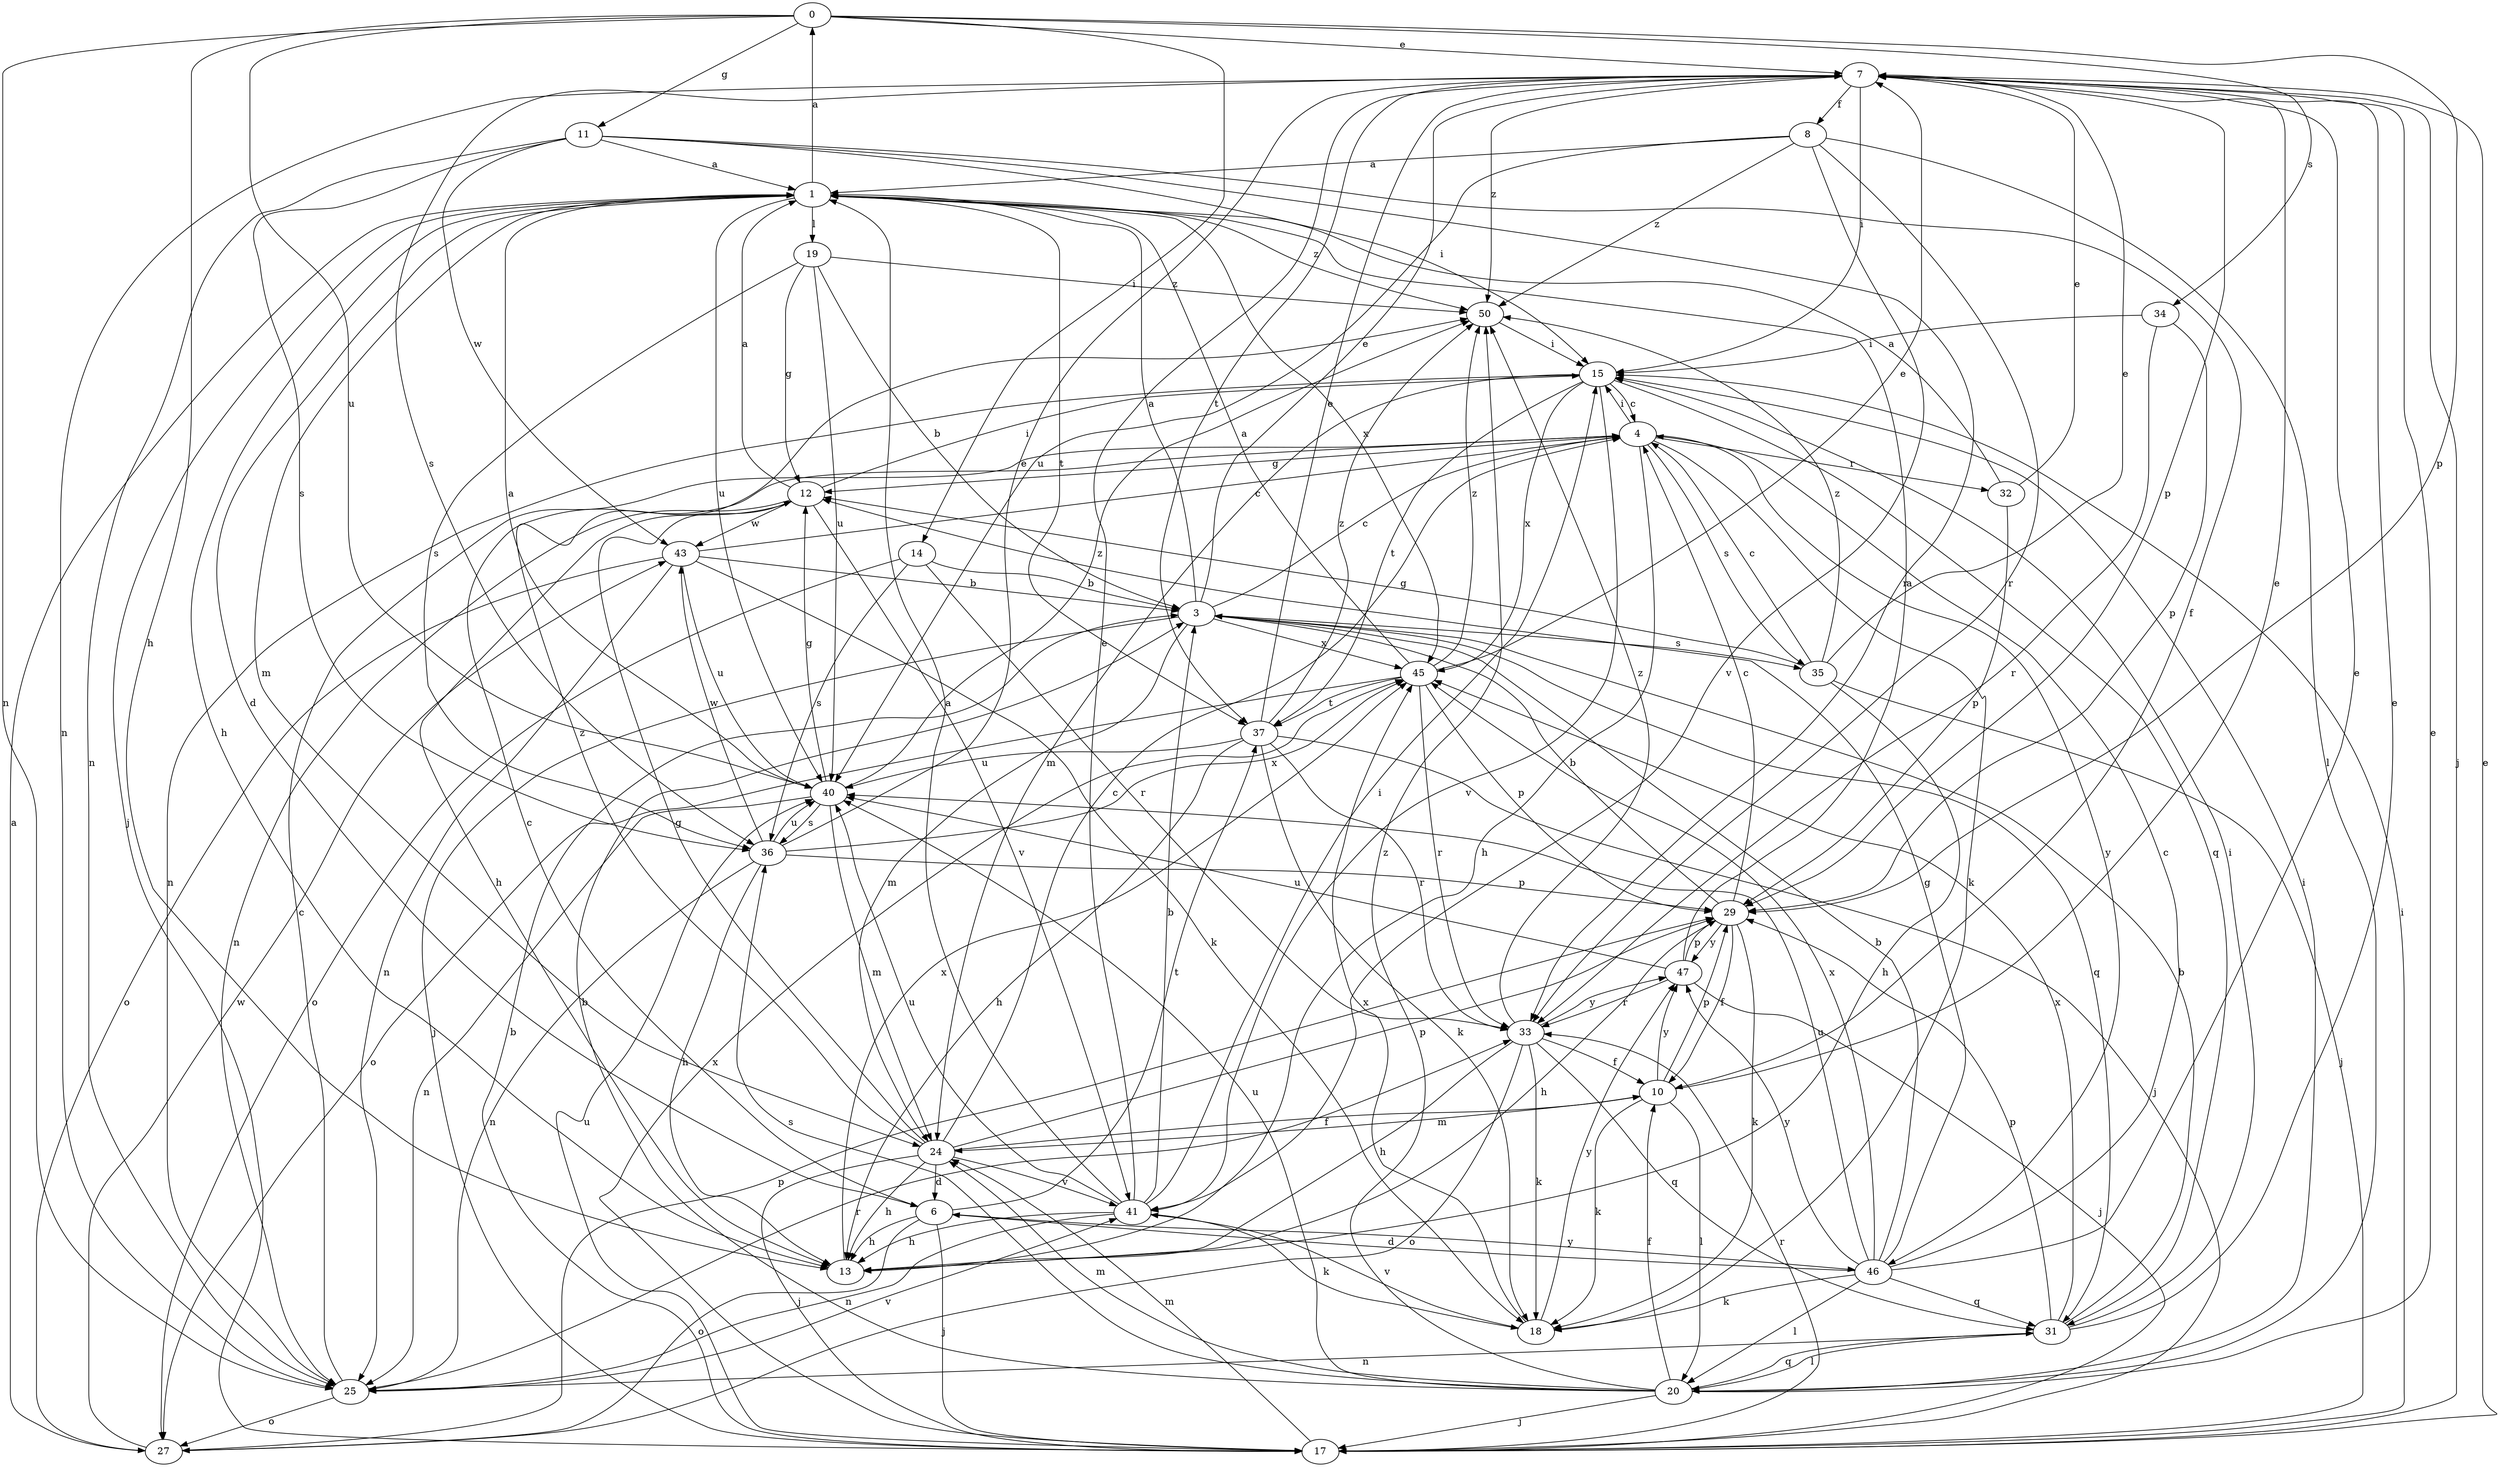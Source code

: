 strict digraph  {
0;
1;
3;
4;
6;
7;
8;
10;
11;
12;
13;
14;
15;
17;
18;
19;
20;
24;
25;
27;
29;
31;
32;
33;
34;
35;
36;
37;
40;
41;
43;
45;
46;
47;
50;
0 -> 7  [label=e];
0 -> 11  [label=g];
0 -> 13  [label=h];
0 -> 14  [label=i];
0 -> 25  [label=n];
0 -> 29  [label=p];
0 -> 34  [label=s];
0 -> 40  [label=u];
1 -> 0  [label=a];
1 -> 6  [label=d];
1 -> 13  [label=h];
1 -> 17  [label=j];
1 -> 19  [label=l];
1 -> 24  [label=m];
1 -> 37  [label=t];
1 -> 40  [label=u];
1 -> 45  [label=x];
1 -> 50  [label=z];
3 -> 1  [label=a];
3 -> 4  [label=c];
3 -> 7  [label=e];
3 -> 17  [label=j];
3 -> 24  [label=m];
3 -> 31  [label=q];
3 -> 35  [label=s];
3 -> 45  [label=x];
4 -> 12  [label=g];
4 -> 13  [label=h];
4 -> 15  [label=i];
4 -> 18  [label=k];
4 -> 32  [label=r];
4 -> 35  [label=s];
4 -> 46  [label=y];
6 -> 4  [label=c];
6 -> 13  [label=h];
6 -> 17  [label=j];
6 -> 27  [label=o];
6 -> 37  [label=t];
6 -> 46  [label=y];
7 -> 8  [label=f];
7 -> 15  [label=i];
7 -> 17  [label=j];
7 -> 25  [label=n];
7 -> 29  [label=p];
7 -> 36  [label=s];
7 -> 37  [label=t];
7 -> 50  [label=z];
8 -> 1  [label=a];
8 -> 20  [label=l];
8 -> 33  [label=r];
8 -> 40  [label=u];
8 -> 41  [label=v];
8 -> 50  [label=z];
10 -> 7  [label=e];
10 -> 18  [label=k];
10 -> 20  [label=l];
10 -> 24  [label=m];
10 -> 29  [label=p];
10 -> 47  [label=y];
11 -> 1  [label=a];
11 -> 10  [label=f];
11 -> 15  [label=i];
11 -> 25  [label=n];
11 -> 33  [label=r];
11 -> 36  [label=s];
11 -> 43  [label=w];
12 -> 1  [label=a];
12 -> 13  [label=h];
12 -> 15  [label=i];
12 -> 25  [label=n];
12 -> 41  [label=v];
12 -> 43  [label=w];
13 -> 45  [label=x];
14 -> 3  [label=b];
14 -> 27  [label=o];
14 -> 33  [label=r];
14 -> 36  [label=s];
15 -> 4  [label=c];
15 -> 24  [label=m];
15 -> 25  [label=n];
15 -> 31  [label=q];
15 -> 37  [label=t];
15 -> 41  [label=v];
15 -> 45  [label=x];
17 -> 3  [label=b];
17 -> 7  [label=e];
17 -> 15  [label=i];
17 -> 24  [label=m];
17 -> 33  [label=r];
17 -> 40  [label=u];
17 -> 45  [label=x];
18 -> 41  [label=v];
18 -> 45  [label=x];
18 -> 47  [label=y];
19 -> 3  [label=b];
19 -> 12  [label=g];
19 -> 36  [label=s];
19 -> 40  [label=u];
19 -> 50  [label=z];
20 -> 3  [label=b];
20 -> 7  [label=e];
20 -> 10  [label=f];
20 -> 15  [label=i];
20 -> 17  [label=j];
20 -> 24  [label=m];
20 -> 31  [label=q];
20 -> 36  [label=s];
20 -> 40  [label=u];
20 -> 50  [label=z];
24 -> 4  [label=c];
24 -> 6  [label=d];
24 -> 10  [label=f];
24 -> 12  [label=g];
24 -> 13  [label=h];
24 -> 17  [label=j];
24 -> 29  [label=p];
24 -> 41  [label=v];
24 -> 50  [label=z];
25 -> 4  [label=c];
25 -> 27  [label=o];
25 -> 33  [label=r];
25 -> 41  [label=v];
27 -> 1  [label=a];
27 -> 29  [label=p];
27 -> 43  [label=w];
29 -> 3  [label=b];
29 -> 4  [label=c];
29 -> 10  [label=f];
29 -> 13  [label=h];
29 -> 18  [label=k];
29 -> 47  [label=y];
31 -> 3  [label=b];
31 -> 7  [label=e];
31 -> 15  [label=i];
31 -> 20  [label=l];
31 -> 25  [label=n];
31 -> 29  [label=p];
31 -> 45  [label=x];
32 -> 1  [label=a];
32 -> 7  [label=e];
32 -> 29  [label=p];
33 -> 10  [label=f];
33 -> 13  [label=h];
33 -> 18  [label=k];
33 -> 27  [label=o];
33 -> 31  [label=q];
33 -> 47  [label=y];
33 -> 50  [label=z];
34 -> 15  [label=i];
34 -> 29  [label=p];
34 -> 33  [label=r];
35 -> 4  [label=c];
35 -> 7  [label=e];
35 -> 12  [label=g];
35 -> 13  [label=h];
35 -> 17  [label=j];
35 -> 50  [label=z];
36 -> 7  [label=e];
36 -> 13  [label=h];
36 -> 25  [label=n];
36 -> 29  [label=p];
36 -> 40  [label=u];
36 -> 43  [label=w];
36 -> 45  [label=x];
37 -> 7  [label=e];
37 -> 13  [label=h];
37 -> 17  [label=j];
37 -> 18  [label=k];
37 -> 33  [label=r];
37 -> 40  [label=u];
37 -> 50  [label=z];
40 -> 1  [label=a];
40 -> 12  [label=g];
40 -> 24  [label=m];
40 -> 25  [label=n];
40 -> 36  [label=s];
40 -> 50  [label=z];
41 -> 1  [label=a];
41 -> 3  [label=b];
41 -> 7  [label=e];
41 -> 13  [label=h];
41 -> 15  [label=i];
41 -> 18  [label=k];
41 -> 25  [label=n];
41 -> 40  [label=u];
43 -> 3  [label=b];
43 -> 4  [label=c];
43 -> 18  [label=k];
43 -> 25  [label=n];
43 -> 27  [label=o];
43 -> 40  [label=u];
45 -> 1  [label=a];
45 -> 7  [label=e];
45 -> 27  [label=o];
45 -> 29  [label=p];
45 -> 33  [label=r];
45 -> 37  [label=t];
45 -> 50  [label=z];
46 -> 3  [label=b];
46 -> 4  [label=c];
46 -> 6  [label=d];
46 -> 7  [label=e];
46 -> 12  [label=g];
46 -> 18  [label=k];
46 -> 20  [label=l];
46 -> 31  [label=q];
46 -> 40  [label=u];
46 -> 45  [label=x];
46 -> 47  [label=y];
47 -> 1  [label=a];
47 -> 17  [label=j];
47 -> 29  [label=p];
47 -> 33  [label=r];
47 -> 40  [label=u];
50 -> 15  [label=i];
}
